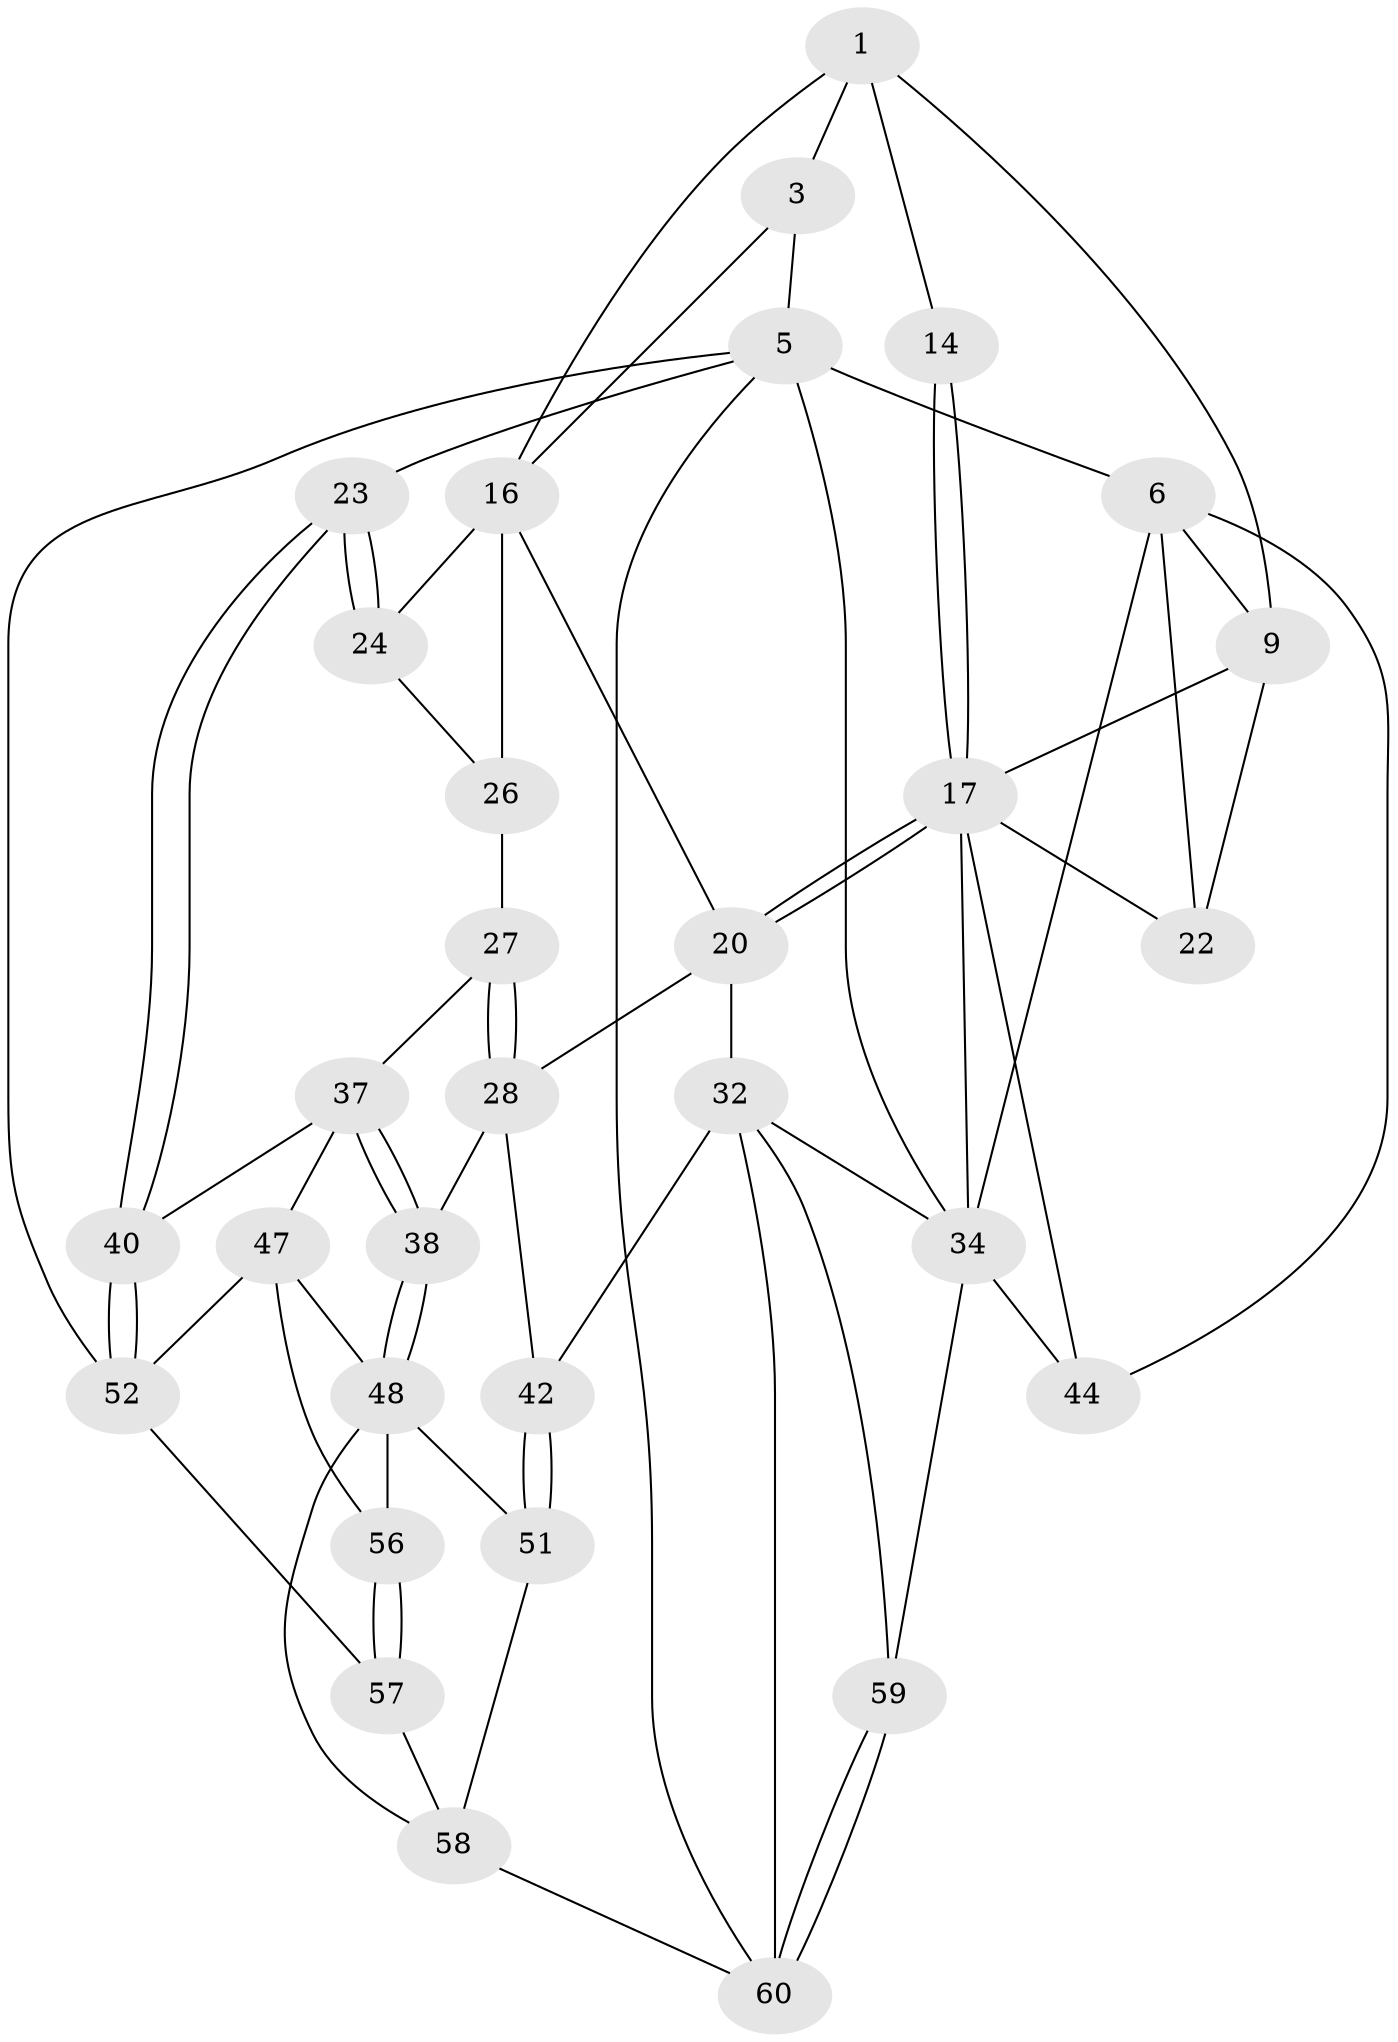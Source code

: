 // original degree distribution, {3: 0.03225806451612903, 4: 0.25806451612903225, 5: 0.4838709677419355, 6: 0.22580645161290322}
// Generated by graph-tools (version 1.1) at 2025/28/03/15/25 16:28:06]
// undirected, 31 vertices, 70 edges
graph export_dot {
graph [start="1"]
  node [color=gray90,style=filled];
  1 [pos="+0.6396847276547912+0",super="+8+2"];
  3 [pos="+0.9324853931779278+0",super="+4"];
  5 [pos="+1+0",super="+55"];
  6 [pos="+0+0",super="+7+12"];
  9 [pos="+0.32545950640224197+0",super="+10"];
  14 [pos="+0.45106632317096274+0.2958716232494619"];
  16 [pos="+0.8097519240479875+0.30018902726181845",super="+19"];
  17 [pos="+0.43998967916591575+0.3187347101894159",super="+18"];
  20 [pos="+0.5602316803078927+0.45541537920269276",super="+29"];
  22 [pos="+0.12040207906578204+0.49182382690659826"];
  23 [pos="+1+0.428124361258801"];
  24 [pos="+1+0.4260832331408261"];
  26 [pos="+0.8435861966176711+0.43345323020651616",super="+30"];
  27 [pos="+0.7795046209091723+0.509942633117261",super="+36"];
  28 [pos="+0.699020933226934+0.5286452620569502",super="+39"];
  32 [pos="+0.4886564267869541+0.7470721756995925",super="+33+43"];
  34 [pos="+0.24982145735050154+0.7343754686956674",super="+45"];
  37 [pos="+0.8562100646764637+0.6064238514029423",super="+41"];
  38 [pos="+0.7916836500818523+0.673878665815249"];
  40 [pos="+1+0.4968530768147589"];
  42 [pos="+0.5675544752599402+0.8001298786833937"];
  44 [pos="+0+0.694337679077187"];
  47 [pos="+0.9188039847656871+0.7150943818573036",super="+54"];
  48 [pos="+0.8592529627153981+0.7639574678395817",super="+49"];
  51 [pos="+0.7091677327997638+0.9062320361046596"];
  52 [pos="+1+0.8899029251832391",super="+53"];
  56 [pos="+0.9204592295223575+0.799359297211735"];
  57 [pos="+0.9629895103264805+0.919573231125225"];
  58 [pos="+0.9463731733782147+0.9244529267544439",super="+61"];
  59 [pos="+0.331089333589188+1"];
  60 [pos="+0.38305381239922615+1",super="+62"];
  1 -- 9;
  1 -- 14 [weight=2];
  1 -- 16;
  1 -- 3 [weight=2];
  3 -- 16;
  3 -- 5;
  5 -- 6;
  5 -- 23;
  5 -- 52;
  5 -- 60;
  5 -- 34;
  6 -- 9 [weight=2];
  6 -- 44;
  6 -- 22;
  6 -- 34;
  9 -- 22;
  9 -- 17;
  14 -- 17;
  14 -- 17;
  16 -- 24;
  16 -- 26;
  16 -- 20;
  17 -- 20;
  17 -- 20;
  17 -- 34;
  17 -- 22;
  17 -- 44;
  20 -- 32;
  20 -- 28;
  23 -- 24;
  23 -- 24;
  23 -- 40;
  23 -- 40;
  24 -- 26;
  26 -- 27 [weight=2];
  27 -- 28;
  27 -- 28;
  27 -- 37;
  28 -- 42;
  28 -- 38;
  32 -- 34;
  32 -- 59;
  32 -- 42;
  32 -- 60;
  34 -- 59;
  34 -- 44;
  37 -- 38;
  37 -- 38;
  37 -- 40;
  37 -- 47;
  38 -- 48;
  38 -- 48;
  40 -- 52;
  40 -- 52;
  42 -- 51;
  42 -- 51;
  47 -- 48;
  47 -- 56;
  47 -- 52;
  48 -- 56;
  48 -- 51;
  48 -- 58;
  51 -- 58;
  52 -- 57;
  56 -- 57;
  56 -- 57;
  57 -- 58;
  58 -- 60;
  59 -- 60;
  59 -- 60;
}
